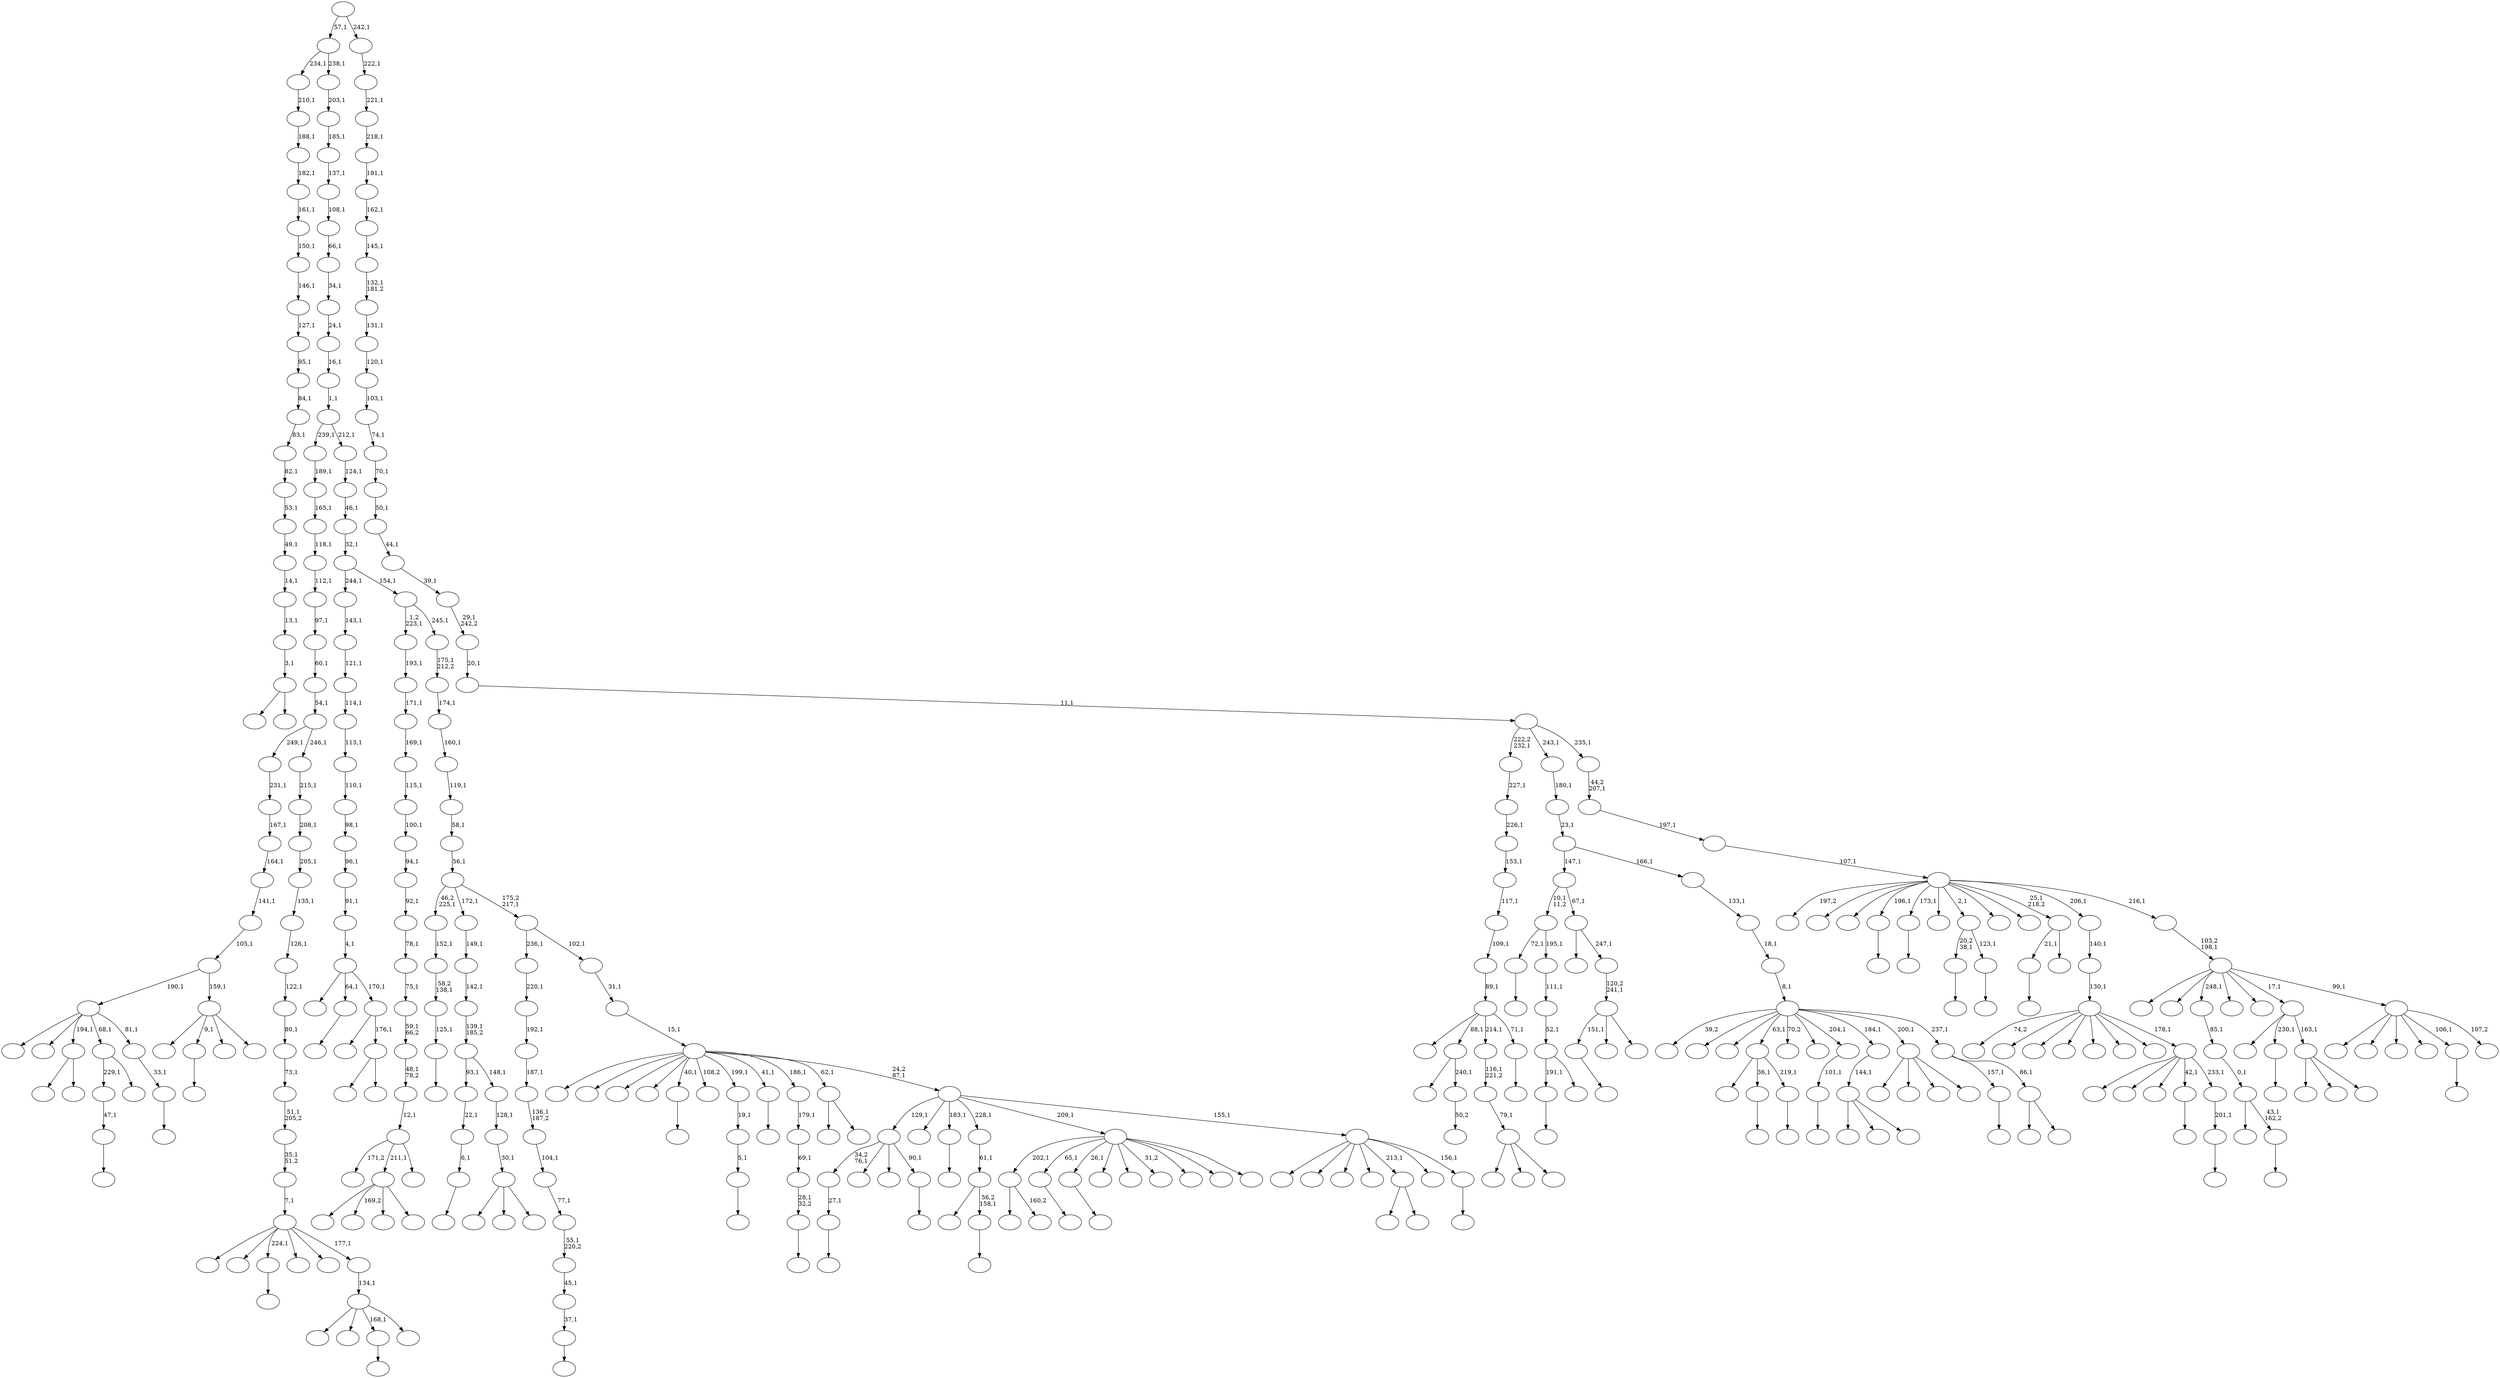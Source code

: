 digraph T {
	400 [label=""]
	399 [label=""]
	398 [label=""]
	397 [label=""]
	396 [label=""]
	395 [label=""]
	394 [label=""]
	393 [label=""]
	392 [label=""]
	391 [label=""]
	390 [label=""]
	389 [label=""]
	388 [label=""]
	387 [label=""]
	386 [label=""]
	385 [label=""]
	384 [label=""]
	383 [label=""]
	382 [label=""]
	381 [label=""]
	380 [label=""]
	379 [label=""]
	378 [label=""]
	377 [label=""]
	376 [label=""]
	375 [label=""]
	374 [label=""]
	373 [label=""]
	372 [label=""]
	371 [label=""]
	370 [label=""]
	369 [label=""]
	368 [label=""]
	367 [label=""]
	366 [label=""]
	365 [label=""]
	364 [label=""]
	363 [label=""]
	362 [label=""]
	361 [label=""]
	360 [label=""]
	359 [label=""]
	358 [label=""]
	357 [label=""]
	356 [label=""]
	355 [label=""]
	354 [label=""]
	353 [label=""]
	352 [label=""]
	351 [label=""]
	350 [label=""]
	349 [label=""]
	348 [label=""]
	347 [label=""]
	346 [label=""]
	345 [label=""]
	344 [label=""]
	343 [label=""]
	342 [label=""]
	341 [label=""]
	340 [label=""]
	339 [label=""]
	338 [label=""]
	337 [label=""]
	336 [label=""]
	335 [label=""]
	334 [label=""]
	333 [label=""]
	332 [label=""]
	331 [label=""]
	330 [label=""]
	329 [label=""]
	328 [label=""]
	327 [label=""]
	326 [label=""]
	325 [label=""]
	324 [label=""]
	323 [label=""]
	322 [label=""]
	321 [label=""]
	320 [label=""]
	319 [label=""]
	318 [label=""]
	317 [label=""]
	316 [label=""]
	315 [label=""]
	314 [label=""]
	313 [label=""]
	312 [label=""]
	311 [label=""]
	310 [label=""]
	309 [label=""]
	308 [label=""]
	307 [label=""]
	306 [label=""]
	305 [label=""]
	304 [label=""]
	303 [label=""]
	302 [label=""]
	301 [label=""]
	300 [label=""]
	299 [label=""]
	298 [label=""]
	297 [label=""]
	296 [label=""]
	295 [label=""]
	294 [label=""]
	293 [label=""]
	292 [label=""]
	291 [label=""]
	290 [label=""]
	289 [label=""]
	288 [label=""]
	287 [label=""]
	286 [label=""]
	285 [label=""]
	284 [label=""]
	283 [label=""]
	282 [label=""]
	281 [label=""]
	280 [label=""]
	279 [label=""]
	278 [label=""]
	277 [label=""]
	276 [label=""]
	275 [label=""]
	274 [label=""]
	273 [label=""]
	272 [label=""]
	271 [label=""]
	270 [label=""]
	269 [label=""]
	268 [label=""]
	267 [label=""]
	266 [label=""]
	265 [label=""]
	264 [label=""]
	263 [label=""]
	262 [label=""]
	261 [label=""]
	260 [label=""]
	259 [label=""]
	258 [label=""]
	257 [label=""]
	256 [label=""]
	255 [label=""]
	254 [label=""]
	253 [label=""]
	252 [label=""]
	251 [label=""]
	250 [label=""]
	249 [label=""]
	248 [label=""]
	247 [label=""]
	246 [label=""]
	245 [label=""]
	244 [label=""]
	243 [label=""]
	242 [label=""]
	241 [label=""]
	240 [label=""]
	239 [label=""]
	238 [label=""]
	237 [label=""]
	236 [label=""]
	235 [label=""]
	234 [label=""]
	233 [label=""]
	232 [label=""]
	231 [label=""]
	230 [label=""]
	229 [label=""]
	228 [label=""]
	227 [label=""]
	226 [label=""]
	225 [label=""]
	224 [label=""]
	223 [label=""]
	222 [label=""]
	221 [label=""]
	220 [label=""]
	219 [label=""]
	218 [label=""]
	217 [label=""]
	216 [label=""]
	215 [label=""]
	214 [label=""]
	213 [label=""]
	212 [label=""]
	211 [label=""]
	210 [label=""]
	209 [label=""]
	208 [label=""]
	207 [label=""]
	206 [label=""]
	205 [label=""]
	204 [label=""]
	203 [label=""]
	202 [label=""]
	201 [label=""]
	200 [label=""]
	199 [label=""]
	198 [label=""]
	197 [label=""]
	196 [label=""]
	195 [label=""]
	194 [label=""]
	193 [label=""]
	192 [label=""]
	191 [label=""]
	190 [label=""]
	189 [label=""]
	188 [label=""]
	187 [label=""]
	186 [label=""]
	185 [label=""]
	184 [label=""]
	183 [label=""]
	182 [label=""]
	181 [label=""]
	180 [label=""]
	179 [label=""]
	178 [label=""]
	177 [label=""]
	176 [label=""]
	175 [label=""]
	174 [label=""]
	173 [label=""]
	172 [label=""]
	171 [label=""]
	170 [label=""]
	169 [label=""]
	168 [label=""]
	167 [label=""]
	166 [label=""]
	165 [label=""]
	164 [label=""]
	163 [label=""]
	162 [label=""]
	161 [label=""]
	160 [label=""]
	159 [label=""]
	158 [label=""]
	157 [label=""]
	156 [label=""]
	155 [label=""]
	154 [label=""]
	153 [label=""]
	152 [label=""]
	151 [label=""]
	150 [label=""]
	149 [label=""]
	148 [label=""]
	147 [label=""]
	146 [label=""]
	145 [label=""]
	144 [label=""]
	143 [label=""]
	142 [label=""]
	141 [label=""]
	140 [label=""]
	139 [label=""]
	138 [label=""]
	137 [label=""]
	136 [label=""]
	135 [label=""]
	134 [label=""]
	133 [label=""]
	132 [label=""]
	131 [label=""]
	130 [label=""]
	129 [label=""]
	128 [label=""]
	127 [label=""]
	126 [label=""]
	125 [label=""]
	124 [label=""]
	123 [label=""]
	122 [label=""]
	121 [label=""]
	120 [label=""]
	119 [label=""]
	118 [label=""]
	117 [label=""]
	116 [label=""]
	115 [label=""]
	114 [label=""]
	113 [label=""]
	112 [label=""]
	111 [label=""]
	110 [label=""]
	109 [label=""]
	108 [label=""]
	107 [label=""]
	106 [label=""]
	105 [label=""]
	104 [label=""]
	103 [label=""]
	102 [label=""]
	101 [label=""]
	100 [label=""]
	99 [label=""]
	98 [label=""]
	97 [label=""]
	96 [label=""]
	95 [label=""]
	94 [label=""]
	93 [label=""]
	92 [label=""]
	91 [label=""]
	90 [label=""]
	89 [label=""]
	88 [label=""]
	87 [label=""]
	86 [label=""]
	85 [label=""]
	84 [label=""]
	83 [label=""]
	82 [label=""]
	81 [label=""]
	80 [label=""]
	79 [label=""]
	78 [label=""]
	77 [label=""]
	76 [label=""]
	75 [label=""]
	74 [label=""]
	73 [label=""]
	72 [label=""]
	71 [label=""]
	70 [label=""]
	69 [label=""]
	68 [label=""]
	67 [label=""]
	66 [label=""]
	65 [label=""]
	64 [label=""]
	63 [label=""]
	62 [label=""]
	61 [label=""]
	60 [label=""]
	59 [label=""]
	58 [label=""]
	57 [label=""]
	56 [label=""]
	55 [label=""]
	54 [label=""]
	53 [label=""]
	52 [label=""]
	51 [label=""]
	50 [label=""]
	49 [label=""]
	48 [label=""]
	47 [label=""]
	46 [label=""]
	45 [label=""]
	44 [label=""]
	43 [label=""]
	42 [label=""]
	41 [label=""]
	40 [label=""]
	39 [label=""]
	38 [label=""]
	37 [label=""]
	36 [label=""]
	35 [label=""]
	34 [label=""]
	33 [label=""]
	32 [label=""]
	31 [label=""]
	30 [label=""]
	29 [label=""]
	28 [label=""]
	27 [label=""]
	26 [label=""]
	25 [label=""]
	24 [label=""]
	23 [label=""]
	22 [label=""]
	21 [label=""]
	20 [label=""]
	19 [label=""]
	18 [label=""]
	17 [label=""]
	16 [label=""]
	15 [label=""]
	14 [label=""]
	13 [label=""]
	12 [label=""]
	11 [label=""]
	10 [label=""]
	9 [label=""]
	8 [label=""]
	7 [label=""]
	6 [label=""]
	5 [label=""]
	4 [label=""]
	3 [label=""]
	2 [label=""]
	1 [label=""]
	0 [label=""]
	391 -> 392 [label=""]
	379 -> 399 [label=""]
	379 -> 380 [label="160,2"]
	372 -> 373 [label=""]
	370 -> 371 [label=""]
	368 -> 369 [label=""]
	367 -> 368 [label="37,1"]
	366 -> 367 [label="45,1"]
	365 -> 366 [label="55,1\n220,2"]
	364 -> 365 [label="77,1"]
	363 -> 364 [label="104,1"]
	362 -> 363 [label="136,1\n187,2"]
	361 -> 362 [label="187,1"]
	360 -> 361 [label="192,1"]
	359 -> 360 [label="220,1"]
	353 -> 354 [label=""]
	352 -> 353 [label="27,1"]
	350 -> 351 [label=""]
	349 -> 350 [label="125,1"]
	348 -> 349 [label="58,2\n138,1"]
	347 -> 348 [label="152,1"]
	345 -> 346 [label=""]
	338 -> 339 [label=""]
	337 -> 338 [label="47,1"]
	331 -> 332 [label=""]
	329 -> 330 [label=""]
	327 -> 345 [label="191,1"]
	327 -> 328 [label=""]
	326 -> 327 [label="52,1"]
	325 -> 326 [label="111,1"]
	324 -> 331 [label="72,1"]
	324 -> 325 [label="195,1"]
	320 -> 375 [label=""]
	320 -> 321 [label=""]
	316 -> 317 [label=""]
	314 -> 315 [label=""]
	312 -> 313 [label=""]
	309 -> 310 [label=""]
	305 -> 306 [label=""]
	304 -> 305 [label="6,1"]
	303 -> 304 [label="22,1"]
	301 -> 337 [label="229,1"]
	301 -> 302 [label=""]
	281 -> 282 [label=""]
	280 -> 281 [label="33,1"]
	279 -> 397 [label=""]
	279 -> 394 [label=""]
	279 -> 320 [label="194,1"]
	279 -> 301 [label="68,1"]
	279 -> 280 [label="81,1"]
	272 -> 273 [label=""]
	270 -> 271 [label=""]
	268 -> 269 [label=""]
	267 -> 352 [label="34,2\n76,1"]
	267 -> 334 [label=""]
	267 -> 292 [label=""]
	267 -> 268 [label="90,1"]
	265 -> 266 [label=""]
	263 -> 298 [label=""]
	263 -> 283 [label=""]
	263 -> 264 [label=""]
	262 -> 263 [label="30,1"]
	261 -> 262 [label="128,1"]
	260 -> 303 [label="93,1"]
	260 -> 261 [label="148,1"]
	259 -> 260 [label="139,1\n185,2"]
	258 -> 259 [label="142,1"]
	257 -> 258 [label="149,1"]
	251 -> 384 [label=""]
	251 -> 252 [label=""]
	250 -> 251 [label="3,1"]
	249 -> 250 [label="13,1"]
	248 -> 249 [label="14,1"]
	247 -> 248 [label="49,1"]
	246 -> 247 [label="53,1"]
	245 -> 246 [label="82,1"]
	244 -> 245 [label="83,1"]
	243 -> 244 [label="84,1"]
	242 -> 243 [label="95,1"]
	241 -> 242 [label="127,1"]
	240 -> 241 [label="146,1"]
	239 -> 240 [label="150,1"]
	238 -> 239 [label="161,1"]
	237 -> 238 [label="182,1"]
	236 -> 237 [label="188,1"]
	235 -> 236 [label="210,1"]
	233 -> 234 [label=""]
	232 -> 299 [label=""]
	232 -> 233 [label="43,1\n162,2"]
	231 -> 232 [label="0,1"]
	230 -> 231 [label="85,1"]
	227 -> 228 [label=""]
	224 -> 225 [label=""]
	223 -> 396 [label=""]
	223 -> 329 [label="36,1"]
	223 -> 224 [label="219,1"]
	218 -> 377 [label=""]
	218 -> 219 [label=""]
	217 -> 277 [label=""]
	217 -> 218 [label="176,1"]
	216 -> 294 [label=""]
	216 -> 270 [label="64,1"]
	216 -> 217 [label="170,1"]
	215 -> 216 [label="4,1"]
	214 -> 215 [label="91,1"]
	213 -> 214 [label="96,1"]
	212 -> 213 [label="98,1"]
	211 -> 212 [label="110,1"]
	210 -> 211 [label="113,1"]
	209 -> 210 [label="114,1"]
	208 -> 209 [label="121,1"]
	207 -> 208 [label="143,1"]
	205 -> 206 [label="50,2"]
	204 -> 293 [label=""]
	204 -> 205 [label="240,1"]
	201 -> 202 [label=""]
	199 -> 200 [label=""]
	198 -> 314 [label="20,2\n38,1"]
	198 -> 199 [label="123,1"]
	193 -> 194 [label=""]
	192 -> 193 [label="101,1"]
	190 -> 191 [label=""]
	188 -> 398 [label=""]
	188 -> 391 [label="9,1"]
	188 -> 286 [label=""]
	188 -> 189 [label=""]
	187 -> 279 [label="190,1"]
	187 -> 188 [label="159,1"]
	186 -> 187 [label="105,1"]
	185 -> 186 [label="141,1"]
	184 -> 185 [label="164,1"]
	183 -> 184 [label="167,1"]
	182 -> 183 [label="231,1"]
	179 -> 180 [label=""]
	177 -> 385 [label=""]
	177 -> 226 [label=""]
	177 -> 178 [label=""]
	176 -> 177 [label="144,1"]
	172 -> 173 [label=""]
	170 -> 171 [label=""]
	168 -> 197 [label=""]
	168 -> 169 [label=""]
	165 -> 166 [label=""]
	164 -> 383 [label=""]
	164 -> 165 [label="56,2\n158,1"]
	163 -> 164 [label="61,1"]
	159 -> 393 [label=""]
	159 -> 256 [label=""]
	159 -> 175 [label=""]
	159 -> 160 [label=""]
	155 -> 376 [label=""]
	155 -> 288 [label=""]
	155 -> 156 [label=""]
	154 -> 155 [label="79,1"]
	153 -> 154 [label="116,1\n221,2"]
	150 -> 378 [label=""]
	150 -> 295 [label=""]
	150 -> 179 [label="168,1"]
	150 -> 151 [label=""]
	149 -> 150 [label="134,1"]
	148 -> 311 [label=""]
	148 -> 291 [label=""]
	148 -> 265 [label="224,1"]
	148 -> 196 [label=""]
	148 -> 167 [label=""]
	148 -> 149 [label="177,1"]
	147 -> 148 [label="7,1"]
	146 -> 147 [label="35,1\n51,2"]
	145 -> 146 [label="51,1\n205,2"]
	144 -> 145 [label="73,1"]
	143 -> 144 [label="80,1"]
	142 -> 143 [label="122,1"]
	141 -> 142 [label="126,1"]
	140 -> 141 [label="135,1"]
	139 -> 140 [label="205,1"]
	138 -> 139 [label="208,1"]
	137 -> 138 [label="215,1"]
	136 -> 182 [label="249,1"]
	136 -> 137 [label="246,1"]
	135 -> 136 [label="54,1"]
	134 -> 135 [label="60,1"]
	133 -> 134 [label="97,1"]
	132 -> 133 [label="112,1"]
	131 -> 132 [label="118,1"]
	130 -> 131 [label="165,1"]
	129 -> 130 [label="189,1"]
	126 -> 127 [label=""]
	125 -> 126 [label="5,1"]
	124 -> 125 [label="19,1"]
	122 -> 123 [label=""]
	120 -> 121 [label=""]
	119 -> 120 [label="28,1\n32,2"]
	118 -> 119 [label="69,1"]
	117 -> 118 [label="179,1"]
	115 -> 170 [label="21,1"]
	115 -> 116 [label=""]
	113 -> 309 [label="151,1"]
	113 -> 221 [label=""]
	113 -> 114 [label=""]
	112 -> 113 [label="120,2\n241,1"]
	111 -> 390 [label=""]
	111 -> 112 [label="247,1"]
	110 -> 324 [label="10,1\n11,2"]
	110 -> 111 [label="67,1"]
	108 -> 336 [label=""]
	108 -> 275 [label=""]
	108 -> 109 [label=""]
	107 -> 382 [label=""]
	107 -> 172 [label="230,1"]
	107 -> 108 [label="163,1"]
	105 -> 379 [label="202,1"]
	105 -> 372 [label="65,1"]
	105 -> 370 [label="26,1"]
	105 -> 344 [label=""]
	105 -> 285 [label=""]
	105 -> 254 [label="31,2"]
	105 -> 162 [label=""]
	105 -> 157 [label=""]
	105 -> 106 [label=""]
	103 -> 104 [label=""]
	102 -> 103 [label="201,1"]
	101 -> 357 [label=""]
	101 -> 355 [label=""]
	101 -> 296 [label=""]
	101 -> 201 [label="42,1"]
	101 -> 102 [label="233,1"]
	100 -> 395 [label="74,2"]
	100 -> 388 [label=""]
	100 -> 386 [label=""]
	100 -> 358 [label=""]
	100 -> 318 [label=""]
	100 -> 284 [label=""]
	100 -> 158 [label=""]
	100 -> 101 [label="178,1"]
	99 -> 100 [label="130,1"]
	98 -> 99 [label="140,1"]
	96 -> 374 [label=""]
	96 -> 253 [label="169,2"]
	96 -> 220 [label=""]
	96 -> 97 [label=""]
	94 -> 95 [label=""]
	93 -> 342 [label=""]
	93 -> 204 [label="88,1"]
	93 -> 153 [label="214,1"]
	93 -> 94 [label="71,1"]
	92 -> 93 [label="89,1"]
	91 -> 92 [label="109,1"]
	90 -> 91 [label="117,1"]
	89 -> 90 [label="153,1"]
	88 -> 89 [label="226,1"]
	87 -> 88 [label="227,1"]
	85 -> 308 [label=""]
	85 -> 86 [label=""]
	83 -> 278 [label="171,2"]
	83 -> 96 [label="211,1"]
	83 -> 84 [label=""]
	82 -> 83 [label="12,1"]
	81 -> 82 [label="48,1\n78,2"]
	80 -> 81 [label="59,1\n66,2"]
	79 -> 80 [label="75,1"]
	78 -> 79 [label="78,1"]
	77 -> 78 [label="92,1"]
	76 -> 77 [label="94,1"]
	75 -> 76 [label="100,1"]
	74 -> 75 [label="115,1"]
	73 -> 74 [label="169,1"]
	72 -> 73 [label="171,1"]
	71 -> 72 [label="193,1"]
	69 -> 70 [label=""]
	68 -> 389 [label=""]
	68 -> 356 [label=""]
	68 -> 335 [label=""]
	68 -> 274 [label=""]
	68 -> 168 [label="213,1"]
	68 -> 161 [label=""]
	68 -> 69 [label="156,1"]
	67 -> 267 [label="129,1"]
	67 -> 229 [label=""]
	67 -> 190 [label="183,1"]
	67 -> 163 [label="228,1"]
	67 -> 105 [label="209,1"]
	67 -> 68 [label="155,1"]
	66 -> 381 [label=""]
	66 -> 289 [label=""]
	66 -> 287 [label=""]
	66 -> 255 [label=""]
	66 -> 227 [label="40,1"]
	66 -> 128 [label="108,2"]
	66 -> 124 [label="199,1"]
	66 -> 122 [label="41,1"]
	66 -> 117 [label="186,1"]
	66 -> 85 [label="62,1"]
	66 -> 67 [label="24,2\n87,1"]
	65 -> 66 [label="15,1"]
	64 -> 65 [label="31,1"]
	63 -> 359 [label="236,1"]
	63 -> 64 [label="102,1"]
	62 -> 347 [label="46,2\n225,1"]
	62 -> 257 [label="172,1"]
	62 -> 63 [label="175,2\n217,1"]
	61 -> 62 [label="56,1"]
	60 -> 61 [label="58,1"]
	59 -> 60 [label="119,1"]
	58 -> 59 [label="160,1"]
	57 -> 58 [label="174,1"]
	56 -> 57 [label="175,1\n212,2"]
	55 -> 71 [label="1,2\n223,1"]
	55 -> 56 [label="245,1"]
	54 -> 207 [label="244,1"]
	54 -> 55 [label="154,1"]
	53 -> 54 [label="32,1"]
	52 -> 53 [label="46,1"]
	51 -> 52 [label="124,1"]
	50 -> 129 [label="239,1"]
	50 -> 51 [label="212,1"]
	49 -> 50 [label="1,1"]
	48 -> 49 [label="16,1"]
	47 -> 48 [label="24,1"]
	46 -> 47 [label="34,1"]
	45 -> 46 [label="66,1"]
	44 -> 45 [label="108,1"]
	43 -> 44 [label="137,1"]
	42 -> 43 [label="185,1"]
	41 -> 42 [label="203,1"]
	40 -> 235 [label="234,1"]
	40 -> 41 [label="238,1"]
	38 -> 39 [label=""]
	36 -> 323 [label=""]
	36 -> 37 [label=""]
	35 -> 38 [label="157,1"]
	35 -> 36 [label="86,1"]
	34 -> 387 [label="39,2"]
	34 -> 340 [label=""]
	34 -> 297 [label=""]
	34 -> 223 [label="63,1"]
	34 -> 222 [label="70,2"]
	34 -> 195 [label=""]
	34 -> 192 [label="204,1"]
	34 -> 176 [label="184,1"]
	34 -> 159 [label="200,1"]
	34 -> 35 [label="237,1"]
	33 -> 34 [label="8,1"]
	32 -> 33 [label="18,1"]
	31 -> 32 [label="133,1"]
	30 -> 110 [label="147,1"]
	30 -> 31 [label="166,1"]
	29 -> 30 [label="23,1"]
	28 -> 29 [label="180,1"]
	26 -> 400 [label=""]
	26 -> 343 [label=""]
	26 -> 333 [label=""]
	26 -> 307 [label=""]
	26 -> 272 [label="106,1"]
	26 -> 27 [label="107,2"]
	25 -> 300 [label=""]
	25 -> 276 [label=""]
	25 -> 230 [label="248,1"]
	25 -> 203 [label=""]
	25 -> 181 [label=""]
	25 -> 107 [label="17,1"]
	25 -> 26 [label="99,1"]
	24 -> 25 [label="103,2\n198,1"]
	23 -> 341 [label="197,2"]
	23 -> 322 [label=""]
	23 -> 319 [label=""]
	23 -> 316 [label="196,1"]
	23 -> 312 [label="173,1"]
	23 -> 290 [label=""]
	23 -> 198 [label="2,1"]
	23 -> 174 [label=""]
	23 -> 152 [label=""]
	23 -> 115 [label="25,1\n218,2"]
	23 -> 98 [label="206,1"]
	23 -> 24 [label="216,1"]
	22 -> 23 [label="107,1"]
	21 -> 22 [label="197,1"]
	20 -> 21 [label="44,2\n207,1"]
	19 -> 87 [label="222,2\n232,1"]
	19 -> 28 [label="243,1"]
	19 -> 20 [label="235,1"]
	18 -> 19 [label="11,1"]
	17 -> 18 [label="20,1"]
	16 -> 17 [label="29,1\n242,2"]
	15 -> 16 [label="39,1"]
	14 -> 15 [label="44,1"]
	13 -> 14 [label="50,1"]
	12 -> 13 [label="70,1"]
	11 -> 12 [label="74,1"]
	10 -> 11 [label="103,1"]
	9 -> 10 [label="120,1"]
	8 -> 9 [label="131,1"]
	7 -> 8 [label="132,1\n181,2"]
	6 -> 7 [label="145,1"]
	5 -> 6 [label="162,1"]
	4 -> 5 [label="181,1"]
	3 -> 4 [label="218,1"]
	2 -> 3 [label="221,1"]
	1 -> 2 [label="222,1"]
	0 -> 40 [label="57,1"]
	0 -> 1 [label="242,1"]
}
